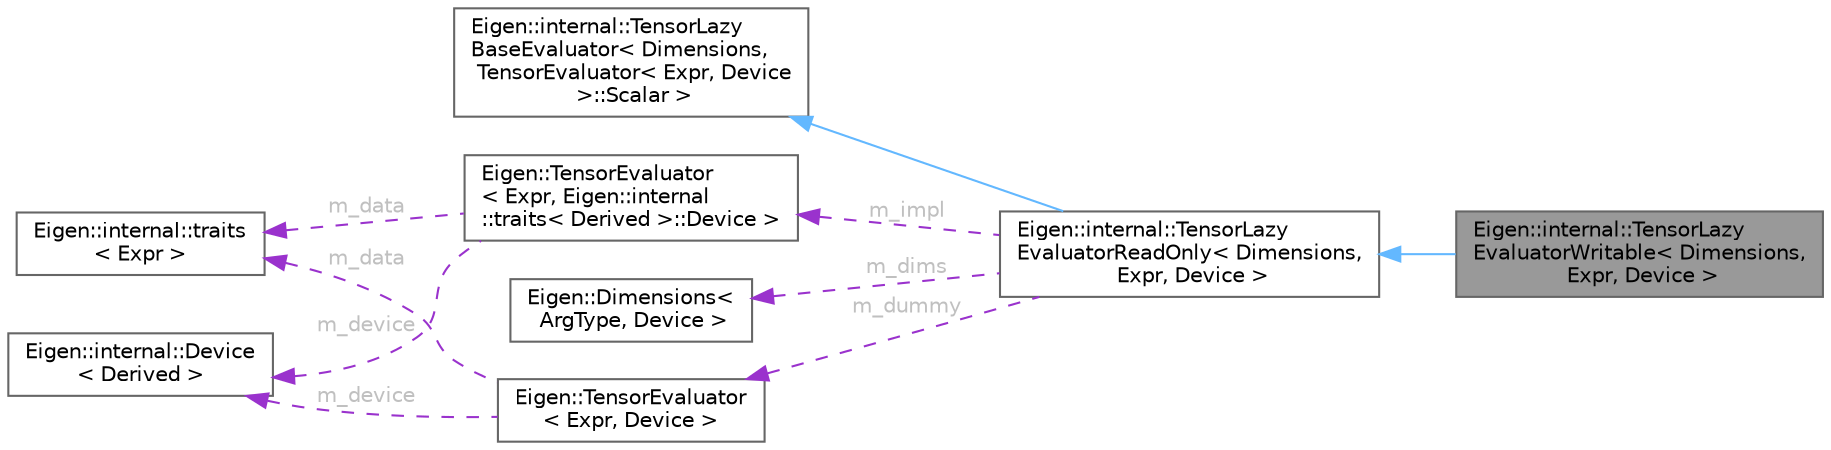 digraph "Eigen::internal::TensorLazyEvaluatorWritable&lt; Dimensions, Expr, Device &gt;"
{
 // LATEX_PDF_SIZE
  bgcolor="transparent";
  edge [fontname=Helvetica,fontsize=10,labelfontname=Helvetica,labelfontsize=10];
  node [fontname=Helvetica,fontsize=10,shape=box,height=0.2,width=0.4];
  rankdir="LR";
  Node1 [id="Node000001",label="Eigen::internal::TensorLazy\lEvaluatorWritable\< Dimensions,\l Expr, Device \>",height=0.2,width=0.4,color="gray40", fillcolor="grey60", style="filled", fontcolor="black",tooltip=" "];
  Node2 -> Node1 [id="edge10_Node000001_Node000002",dir="back",color="steelblue1",style="solid",tooltip=" "];
  Node2 [id="Node000002",label="Eigen::internal::TensorLazy\lEvaluatorReadOnly\< Dimensions,\l Expr, Device \>",height=0.2,width=0.4,color="gray40", fillcolor="white", style="filled",URL="$class_eigen_1_1internal_1_1_tensor_lazy_evaluator_read_only.html",tooltip=" "];
  Node3 -> Node2 [id="edge11_Node000002_Node000003",dir="back",color="steelblue1",style="solid",tooltip=" "];
  Node3 [id="Node000003",label="Eigen::internal::TensorLazy\lBaseEvaluator\< Dimensions,\l TensorEvaluator\< Expr, Device\l \>::Scalar \>",height=0.2,width=0.4,color="gray40", fillcolor="white", style="filled",URL="$class_eigen_1_1internal_1_1_tensor_lazy_base_evaluator.html",tooltip=" "];
  Node4 -> Node2 [id="edge12_Node000002_Node000004",dir="back",color="darkorchid3",style="dashed",tooltip=" ",label=" m_impl",fontcolor="grey" ];
  Node4 [id="Node000004",label="Eigen::TensorEvaluator\l\< Expr, Eigen::internal\l::traits\< Derived \>::Device \>",height=0.2,width=0.4,color="gray40", fillcolor="white", style="filled",URL="$struct_eigen_1_1_tensor_evaluator.html",tooltip=" "];
  Node5 -> Node4 [id="edge13_Node000004_Node000005",dir="back",color="darkorchid3",style="dashed",tooltip=" ",label=" m_data",fontcolor="grey" ];
  Node5 [id="Node000005",label="Eigen::internal::traits\l\< Expr \>",height=0.2,width=0.4,color="gray40", fillcolor="white", style="filled",URL="$struct_eigen_1_1internal_1_1traits.html",tooltip=" "];
  Node6 -> Node4 [id="edge14_Node000004_Node000006",dir="back",color="darkorchid3",style="dashed",tooltip=" ",label=" m_device",fontcolor="grey" ];
  Node6 [id="Node000006",label="Eigen::internal::Device\l\< Derived \>",height=0.2,width=0.4,color="gray40", fillcolor="white", style="filled",URL="$struct_eigen_1_1internal_1_1traits.html",tooltip=" "];
  Node7 -> Node2 [id="edge15_Node000002_Node000007",dir="back",color="darkorchid3",style="dashed",tooltip=" ",label=" m_dims",fontcolor="grey" ];
  Node7 [id="Node000007",label="Eigen::Dimensions\<\l ArgType, Device \>",height=0.2,width=0.4,color="gray40", fillcolor="white", style="filled",URL="$struct_eigen_1_1_tensor_evaluator.html",tooltip=" "];
  Node8 -> Node2 [id="edge16_Node000002_Node000008",dir="back",color="darkorchid3",style="dashed",tooltip=" ",label=" m_dummy",fontcolor="grey" ];
  Node8 [id="Node000008",label="Eigen::TensorEvaluator\l\< Expr, Device \>",height=0.2,width=0.4,color="gray40", fillcolor="white", style="filled",URL="$struct_eigen_1_1_tensor_evaluator.html",tooltip=" "];
  Node5 -> Node8 [id="edge17_Node000008_Node000005",dir="back",color="darkorchid3",style="dashed",tooltip=" ",label=" m_data",fontcolor="grey" ];
  Node6 -> Node8 [id="edge18_Node000008_Node000006",dir="back",color="darkorchid3",style="dashed",tooltip=" ",label=" m_device",fontcolor="grey" ];
}
